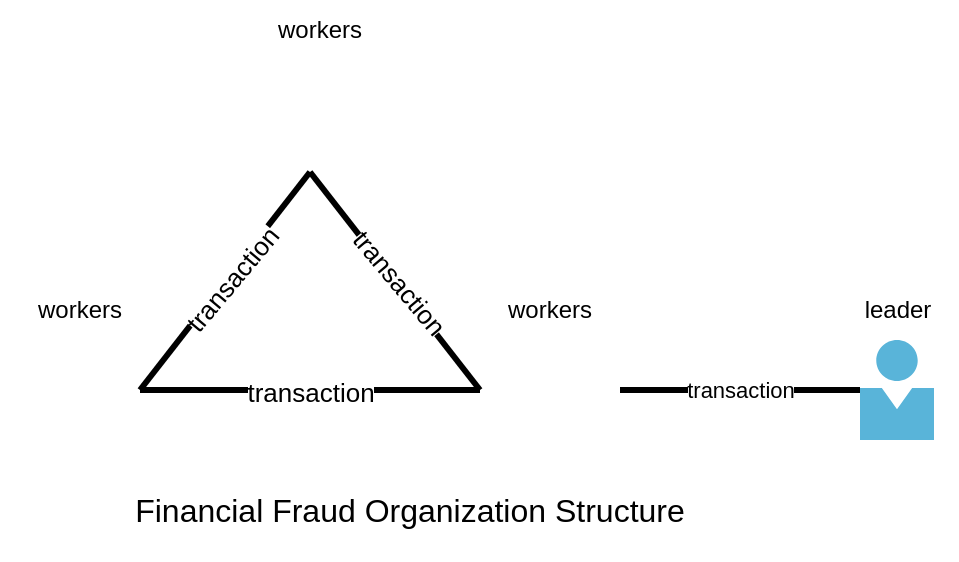 <mxfile version="21.3.8" type="github">
  <diagram name="第 1 页" id="-28VQTXDqfuDYZ_im5ft">
    <mxGraphModel dx="1026" dy="585" grid="1" gridSize="10" guides="1" tooltips="1" connect="1" arrows="1" fold="1" page="1" pageScale="1" pageWidth="827" pageHeight="1169" math="0" shadow="0">
      <root>
        <mxCell id="0" />
        <mxCell id="1" parent="0" />
        <mxCell id="wTJd-Y5oXOGYDvmJ6Plj-7" value="" style="shape=image;html=1;verticalAlign=top;verticalLabelPosition=bottom;labelBackgroundColor=#ffffff;imageAspect=0;aspect=fixed;image=https://cdn1.iconfinder.com/data/icons/business-and-finance-20/200/vector_65_02-128.png" parent="1" vertex="1">
          <mxGeometry x="200" y="396" width="70" height="70" as="geometry" />
        </mxCell>
        <mxCell id="wTJd-Y5oXOGYDvmJ6Plj-12" style="rounded=0;orthogonalLoop=1;jettySize=auto;html=1;entryX=1;entryY=0.5;entryDx=0;entryDy=0;startArrow=none;startFill=0;exitX=0.5;exitY=1;exitDx=0;exitDy=0;strokeWidth=3;endArrow=none;endFill=0;" parent="1" source="wTJd-Y5oXOGYDvmJ6Plj-8" target="wTJd-Y5oXOGYDvmJ6Plj-9" edge="1">
          <mxGeometry relative="1" as="geometry">
            <mxPoint x="230" y="470" as="sourcePoint" />
          </mxGeometry>
        </mxCell>
        <mxCell id="S_lM90suo6QIgIaXcgRy-4" value="transaction" style="edgeLabel;html=1;align=center;verticalAlign=middle;resizable=0;points=[];rotation=-50;fontSize=13;" vertex="1" connectable="0" parent="wTJd-Y5oXOGYDvmJ6Plj-12">
          <mxGeometry x="0.028" y="5" relative="1" as="geometry">
            <mxPoint y="-5" as="offset" />
          </mxGeometry>
        </mxCell>
        <mxCell id="S_lM90suo6QIgIaXcgRy-3" style="rounded=0;orthogonalLoop=1;jettySize=auto;html=1;exitX=0.5;exitY=1;exitDx=0;exitDy=0;entryX=0;entryY=0.5;entryDx=0;entryDy=0;strokeWidth=3;endArrow=none;endFill=0;" edge="1" parent="1" source="wTJd-Y5oXOGYDvmJ6Plj-8" target="wTJd-Y5oXOGYDvmJ6Plj-10">
          <mxGeometry relative="1" as="geometry" />
        </mxCell>
        <mxCell id="S_lM90suo6QIgIaXcgRy-6" value="transaction" style="edgeLabel;html=1;align=center;verticalAlign=middle;resizable=0;points=[];rotation=50;fontSize=13;" vertex="1" connectable="0" parent="S_lM90suo6QIgIaXcgRy-3">
          <mxGeometry x="-0.148" y="2" relative="1" as="geometry">
            <mxPoint x="7" y="9" as="offset" />
          </mxGeometry>
        </mxCell>
        <mxCell id="wTJd-Y5oXOGYDvmJ6Plj-8" value="" style="shape=image;html=1;verticalAlign=top;verticalLabelPosition=bottom;labelBackgroundColor=#ffffff;imageAspect=0;aspect=fixed;image=https://cdn1.iconfinder.com/data/icons/business-and-finance-20/200/vector_65_02-128.png" parent="1" vertex="1">
          <mxGeometry x="200" y="396" width="70" height="70" as="geometry" />
        </mxCell>
        <mxCell id="S_lM90suo6QIgIaXcgRy-1" style="edgeStyle=orthogonalEdgeStyle;rounded=0;orthogonalLoop=1;jettySize=auto;html=1;endArrow=none;endFill=0;strokeWidth=3;" edge="1" parent="1" source="wTJd-Y5oXOGYDvmJ6Plj-9" target="wTJd-Y5oXOGYDvmJ6Plj-10">
          <mxGeometry relative="1" as="geometry" />
        </mxCell>
        <mxCell id="S_lM90suo6QIgIaXcgRy-5" value="transaction" style="edgeLabel;html=1;align=center;verticalAlign=middle;resizable=0;points=[];fontSize=13;" vertex="1" connectable="0" parent="S_lM90suo6QIgIaXcgRy-1">
          <mxGeometry x="-0.188" y="-1" relative="1" as="geometry">
            <mxPoint x="16" as="offset" />
          </mxGeometry>
        </mxCell>
        <mxCell id="wTJd-Y5oXOGYDvmJ6Plj-9" value="" style="shape=image;html=1;verticalAlign=top;verticalLabelPosition=bottom;labelBackgroundColor=#ffffff;imageAspect=0;aspect=fixed;image=https://cdn1.iconfinder.com/data/icons/business-and-finance-20/200/vector_65_02-128.png" parent="1" vertex="1">
          <mxGeometry x="80" y="540" width="70" height="70" as="geometry" />
        </mxCell>
        <mxCell id="S_lM90suo6QIgIaXcgRy-7" style="edgeStyle=orthogonalEdgeStyle;rounded=0;orthogonalLoop=1;jettySize=auto;html=1;exitX=1;exitY=0.5;exitDx=0;exitDy=0;strokeWidth=3;endArrow=none;endFill=0;" edge="1" parent="1" source="wTJd-Y5oXOGYDvmJ6Plj-10" target="wTJd-Y5oXOGYDvmJ6Plj-11">
          <mxGeometry relative="1" as="geometry" />
        </mxCell>
        <mxCell id="S_lM90suo6QIgIaXcgRy-8" value="transaction" style="edgeLabel;html=1;align=center;verticalAlign=middle;resizable=0;points=[];" vertex="1" connectable="0" parent="S_lM90suo6QIgIaXcgRy-7">
          <mxGeometry x="-0.06" y="-1" relative="1" as="geometry">
            <mxPoint x="3" y="-1" as="offset" />
          </mxGeometry>
        </mxCell>
        <mxCell id="wTJd-Y5oXOGYDvmJ6Plj-10" value="" style="shape=image;html=1;verticalAlign=top;verticalLabelPosition=bottom;labelBackgroundColor=#ffffff;imageAspect=0;aspect=fixed;image=https://cdn1.iconfinder.com/data/icons/business-and-finance-20/200/vector_65_02-128.png" parent="1" vertex="1">
          <mxGeometry x="320" y="540" width="70" height="70" as="geometry" />
        </mxCell>
        <mxCell id="wTJd-Y5oXOGYDvmJ6Plj-11" value="" style="image;sketch=0;aspect=fixed;html=1;points=[];align=center;fontSize=12;image=img/lib/mscae/Person.svg;" parent="1" vertex="1">
          <mxGeometry x="510" y="550" width="37" height="50" as="geometry" />
        </mxCell>
        <mxCell id="S_lM90suo6QIgIaXcgRy-9" value="Financial Fraud Organization Structure" style="text;html=1;strokeColor=none;fillColor=none;align=center;verticalAlign=middle;whiteSpace=wrap;rounded=0;strokeWidth=5;fontSize=16;" vertex="1" parent="1">
          <mxGeometry x="130" y="610" width="310" height="50" as="geometry" />
        </mxCell>
        <mxCell id="S_lM90suo6QIgIaXcgRy-10" value="leader" style="text;html=1;strokeColor=none;fillColor=none;align=center;verticalAlign=middle;whiteSpace=wrap;rounded=0;" vertex="1" parent="1">
          <mxGeometry x="498.5" y="520" width="60" height="30" as="geometry" />
        </mxCell>
        <mxCell id="S_lM90suo6QIgIaXcgRy-11" value="workers" style="text;html=1;strokeColor=none;fillColor=none;align=center;verticalAlign=middle;whiteSpace=wrap;rounded=0;" vertex="1" parent="1">
          <mxGeometry x="210" y="380" width="60" height="30" as="geometry" />
        </mxCell>
        <mxCell id="S_lM90suo6QIgIaXcgRy-12" value="workers" style="text;html=1;strokeColor=none;fillColor=none;align=center;verticalAlign=middle;whiteSpace=wrap;rounded=0;" vertex="1" parent="1">
          <mxGeometry x="90" y="520" width="60" height="30" as="geometry" />
        </mxCell>
        <mxCell id="S_lM90suo6QIgIaXcgRy-13" value="workers" style="text;html=1;strokeColor=none;fillColor=none;align=center;verticalAlign=middle;whiteSpace=wrap;rounded=0;" vertex="1" parent="1">
          <mxGeometry x="325" y="520" width="60" height="30" as="geometry" />
        </mxCell>
      </root>
    </mxGraphModel>
  </diagram>
</mxfile>
